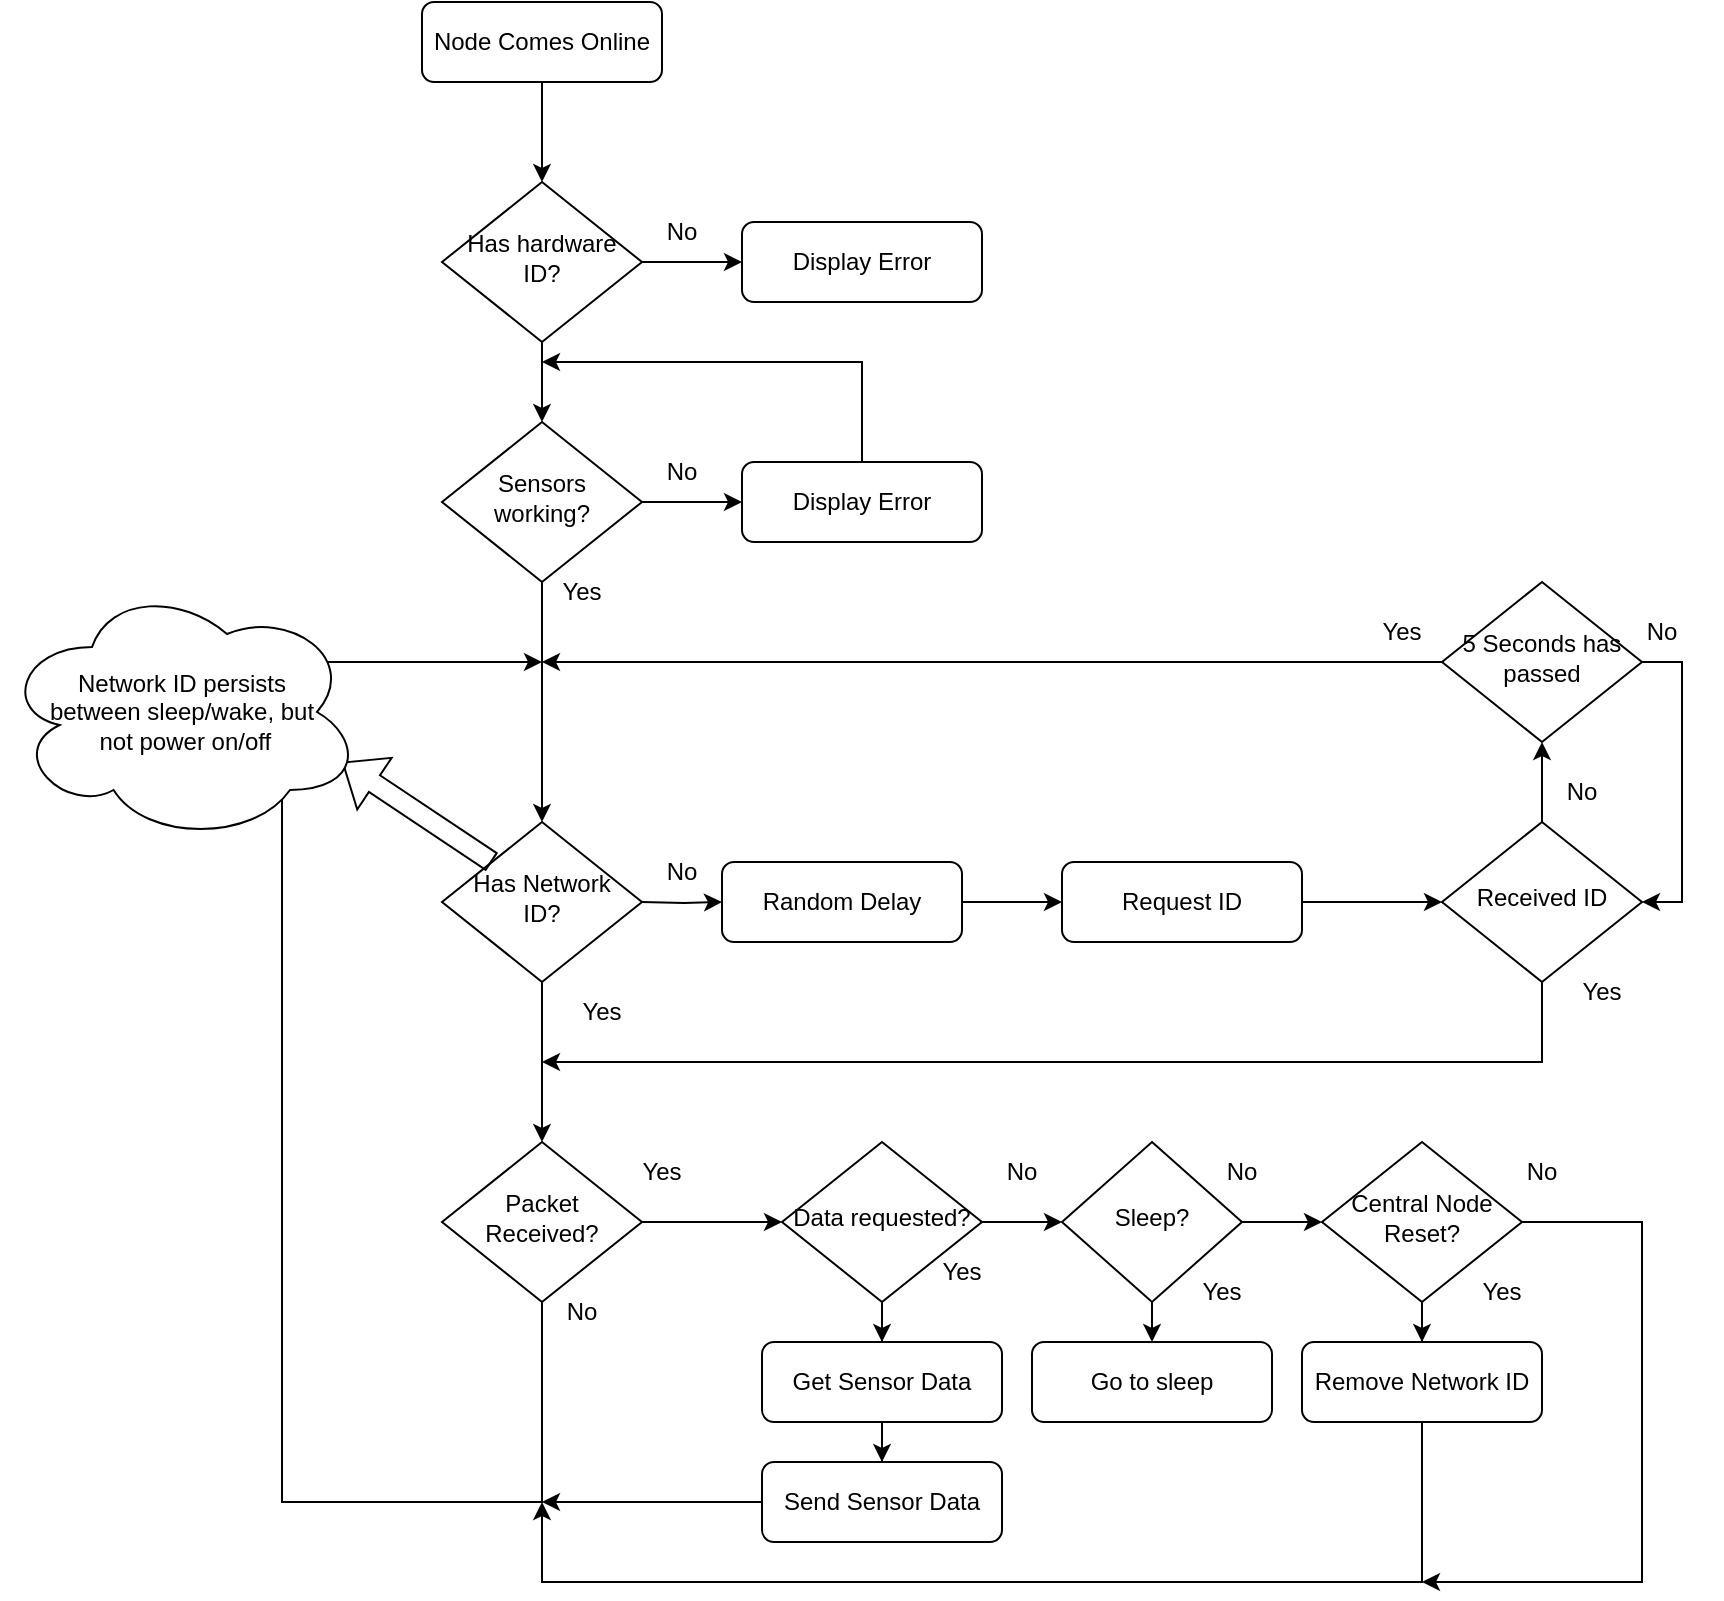 <mxfile version="16.6.4" type="device"><diagram id="C5RBs43oDa-KdzZeNtuy" name="Page-1"><mxGraphModel dx="2249" dy="822" grid="1" gridSize="10" guides="1" tooltips="1" connect="1" arrows="1" fold="1" page="1" pageScale="1" pageWidth="827" pageHeight="1169" math="0" shadow="0"><root><mxCell id="WIyWlLk6GJQsqaUBKTNV-0"/><mxCell id="WIyWlLk6GJQsqaUBKTNV-1" parent="WIyWlLk6GJQsqaUBKTNV-0"/><mxCell id="JWfVojX4HcKFEOkl7y0v-59" value="" style="edgeStyle=orthogonalEdgeStyle;rounded=0;orthogonalLoop=1;jettySize=auto;html=1;" parent="WIyWlLk6GJQsqaUBKTNV-1" source="WIyWlLk6GJQsqaUBKTNV-3" target="WIyWlLk6GJQsqaUBKTNV-6" edge="1"><mxGeometry relative="1" as="geometry"/></mxCell><mxCell id="WIyWlLk6GJQsqaUBKTNV-3" value="Node Comes Online" style="rounded=1;whiteSpace=wrap;html=1;fontSize=12;glass=0;strokeWidth=1;shadow=0;" parent="WIyWlLk6GJQsqaUBKTNV-1" vertex="1"><mxGeometry x="160" y="80" width="120" height="40" as="geometry"/></mxCell><mxCell id="JWfVojX4HcKFEOkl7y0v-56" value="" style="edgeStyle=orthogonalEdgeStyle;rounded=0;orthogonalLoop=1;jettySize=auto;html=1;" parent="WIyWlLk6GJQsqaUBKTNV-1" source="WIyWlLk6GJQsqaUBKTNV-6" target="WIyWlLk6GJQsqaUBKTNV-7" edge="1"><mxGeometry relative="1" as="geometry"/></mxCell><mxCell id="JWfVojX4HcKFEOkl7y0v-58" value="" style="edgeStyle=orthogonalEdgeStyle;rounded=0;orthogonalLoop=1;jettySize=auto;html=1;entryX=0.5;entryY=0;entryDx=0;entryDy=0;" parent="WIyWlLk6GJQsqaUBKTNV-1" source="WIyWlLk6GJQsqaUBKTNV-6" target="WIyWlLk6GJQsqaUBKTNV-10" edge="1"><mxGeometry relative="1" as="geometry"/></mxCell><mxCell id="WIyWlLk6GJQsqaUBKTNV-6" value="Has hardware ID?" style="rhombus;whiteSpace=wrap;html=1;shadow=0;fontFamily=Helvetica;fontSize=12;align=center;strokeWidth=1;spacing=6;spacingTop=-4;" parent="WIyWlLk6GJQsqaUBKTNV-1" vertex="1"><mxGeometry x="170" y="170" width="100" height="80" as="geometry"/></mxCell><mxCell id="WIyWlLk6GJQsqaUBKTNV-7" value="Display Error" style="rounded=1;whiteSpace=wrap;html=1;fontSize=12;glass=0;strokeWidth=1;shadow=0;" parent="WIyWlLk6GJQsqaUBKTNV-1" vertex="1"><mxGeometry x="320" y="190" width="120" height="40" as="geometry"/></mxCell><mxCell id="JWfVojX4HcKFEOkl7y0v-2" value="" style="edgeStyle=orthogonalEdgeStyle;rounded=0;orthogonalLoop=1;jettySize=auto;html=1;" parent="WIyWlLk6GJQsqaUBKTNV-1" source="WIyWlLk6GJQsqaUBKTNV-10" target="JWfVojX4HcKFEOkl7y0v-1" edge="1"><mxGeometry relative="1" as="geometry"/></mxCell><mxCell id="JWfVojX4HcKFEOkl7y0v-54" value="" style="edgeStyle=orthogonalEdgeStyle;rounded=0;orthogonalLoop=1;jettySize=auto;html=1;" parent="WIyWlLk6GJQsqaUBKTNV-1" source="WIyWlLk6GJQsqaUBKTNV-10" target="WIyWlLk6GJQsqaUBKTNV-12" edge="1"><mxGeometry relative="1" as="geometry"/></mxCell><mxCell id="WIyWlLk6GJQsqaUBKTNV-10" value="Sensors working?" style="rhombus;whiteSpace=wrap;html=1;shadow=0;fontFamily=Helvetica;fontSize=12;align=center;strokeWidth=1;spacing=6;spacingTop=-4;" parent="WIyWlLk6GJQsqaUBKTNV-1" vertex="1"><mxGeometry x="170" y="290" width="100" height="80" as="geometry"/></mxCell><mxCell id="JWfVojX4HcKFEOkl7y0v-7" value="" style="edgeStyle=orthogonalEdgeStyle;rounded=0;orthogonalLoop=1;jettySize=auto;html=1;" parent="WIyWlLk6GJQsqaUBKTNV-1" source="WIyWlLk6GJQsqaUBKTNV-11" target="JWfVojX4HcKFEOkl7y0v-6" edge="1"><mxGeometry relative="1" as="geometry"/></mxCell><mxCell id="WIyWlLk6GJQsqaUBKTNV-11" value="Random Delay" style="rounded=1;whiteSpace=wrap;html=1;fontSize=12;glass=0;strokeWidth=1;shadow=0;" parent="WIyWlLk6GJQsqaUBKTNV-1" vertex="1"><mxGeometry x="310" y="510" width="120" height="40" as="geometry"/></mxCell><mxCell id="JWfVojX4HcKFEOkl7y0v-0" value="" style="edgeStyle=orthogonalEdgeStyle;rounded=0;orthogonalLoop=1;jettySize=auto;html=1;exitX=0.5;exitY=0;exitDx=0;exitDy=0;" parent="WIyWlLk6GJQsqaUBKTNV-1" source="WIyWlLk6GJQsqaUBKTNV-12" edge="1"><mxGeometry relative="1" as="geometry"><mxPoint x="220" y="260" as="targetPoint"/><Array as="points"><mxPoint x="380" y="260"/></Array></mxGeometry></mxCell><mxCell id="WIyWlLk6GJQsqaUBKTNV-12" value="Display Error" style="rounded=1;whiteSpace=wrap;html=1;fontSize=12;glass=0;strokeWidth=1;shadow=0;" parent="WIyWlLk6GJQsqaUBKTNV-1" vertex="1"><mxGeometry x="320" y="310" width="120" height="40" as="geometry"/></mxCell><mxCell id="JWfVojX4HcKFEOkl7y0v-4" value="" style="edgeStyle=orthogonalEdgeStyle;rounded=0;orthogonalLoop=1;jettySize=auto;html=1;" parent="WIyWlLk6GJQsqaUBKTNV-1" target="WIyWlLk6GJQsqaUBKTNV-11" edge="1"><mxGeometry relative="1" as="geometry"><mxPoint x="270" y="530.0" as="sourcePoint"/></mxGeometry></mxCell><mxCell id="JWfVojX4HcKFEOkl7y0v-22" value="" style="edgeStyle=orthogonalEdgeStyle;rounded=0;orthogonalLoop=1;jettySize=auto;html=1;" parent="WIyWlLk6GJQsqaUBKTNV-1" source="JWfVojX4HcKFEOkl7y0v-1" target="JWfVojX4HcKFEOkl7y0v-21" edge="1"><mxGeometry relative="1" as="geometry"/></mxCell><mxCell id="JWfVojX4HcKFEOkl7y0v-1" value="Has Network ID?" style="rhombus;whiteSpace=wrap;html=1;shadow=0;fontFamily=Helvetica;fontSize=12;align=center;strokeWidth=1;spacing=6;spacingTop=-4;" parent="WIyWlLk6GJQsqaUBKTNV-1" vertex="1"><mxGeometry x="170" y="490" width="100" height="80" as="geometry"/></mxCell><mxCell id="JWfVojX4HcKFEOkl7y0v-3" value="Yes" style="text;html=1;strokeColor=none;fillColor=none;align=center;verticalAlign=middle;whiteSpace=wrap;rounded=0;" parent="WIyWlLk6GJQsqaUBKTNV-1" vertex="1"><mxGeometry x="210" y="360" width="60" height="30" as="geometry"/></mxCell><mxCell id="JWfVojX4HcKFEOkl7y0v-5" value="No" style="text;html=1;strokeColor=none;fillColor=none;align=center;verticalAlign=middle;whiteSpace=wrap;rounded=0;" parent="WIyWlLk6GJQsqaUBKTNV-1" vertex="1"><mxGeometry x="260" y="500" width="60" height="30" as="geometry"/></mxCell><mxCell id="JWfVojX4HcKFEOkl7y0v-10" value="" style="edgeStyle=orthogonalEdgeStyle;rounded=0;orthogonalLoop=1;jettySize=auto;html=1;entryX=0;entryY=0.5;entryDx=0;entryDy=0;" parent="WIyWlLk6GJQsqaUBKTNV-1" source="JWfVojX4HcKFEOkl7y0v-6" target="JWfVojX4HcKFEOkl7y0v-11" edge="1"><mxGeometry relative="1" as="geometry"><mxPoint x="670" y="500.0" as="targetPoint"/></mxGeometry></mxCell><mxCell id="JWfVojX4HcKFEOkl7y0v-6" value="Request ID" style="rounded=1;whiteSpace=wrap;html=1;fontSize=12;glass=0;strokeWidth=1;shadow=0;" parent="WIyWlLk6GJQsqaUBKTNV-1" vertex="1"><mxGeometry x="480" y="510" width="120" height="40" as="geometry"/></mxCell><mxCell id="JWfVojX4HcKFEOkl7y0v-14" value="" style="edgeStyle=orthogonalEdgeStyle;rounded=0;orthogonalLoop=1;jettySize=auto;html=1;" parent="WIyWlLk6GJQsqaUBKTNV-1" source="JWfVojX4HcKFEOkl7y0v-11" target="JWfVojX4HcKFEOkl7y0v-12" edge="1"><mxGeometry relative="1" as="geometry"/></mxCell><mxCell id="JWfVojX4HcKFEOkl7y0v-51" value="" style="edgeStyle=orthogonalEdgeStyle;rounded=0;orthogonalLoop=1;jettySize=auto;html=1;exitX=0.5;exitY=1;exitDx=0;exitDy=0;" parent="WIyWlLk6GJQsqaUBKTNV-1" source="JWfVojX4HcKFEOkl7y0v-11" edge="1"><mxGeometry relative="1" as="geometry"><mxPoint x="220" y="610" as="targetPoint"/><Array as="points"><mxPoint x="720" y="610"/><mxPoint x="220" y="610"/></Array></mxGeometry></mxCell><mxCell id="JWfVojX4HcKFEOkl7y0v-11" value="Received ID" style="rhombus;whiteSpace=wrap;html=1;shadow=0;fontFamily=Helvetica;fontSize=12;align=center;strokeWidth=1;spacing=6;spacingTop=-4;" parent="WIyWlLk6GJQsqaUBKTNV-1" vertex="1"><mxGeometry x="670" y="490" width="100" height="80" as="geometry"/></mxCell><mxCell id="JWfVojX4HcKFEOkl7y0v-16" value="" style="edgeStyle=orthogonalEdgeStyle;rounded=0;orthogonalLoop=1;jettySize=auto;html=1;exitX=0;exitY=0.5;exitDx=0;exitDy=0;" parent="WIyWlLk6GJQsqaUBKTNV-1" source="JWfVojX4HcKFEOkl7y0v-12" edge="1"><mxGeometry relative="1" as="geometry"><mxPoint x="220" y="410" as="targetPoint"/><Array as="points"><mxPoint x="660" y="410"/><mxPoint x="660" y="410"/></Array></mxGeometry></mxCell><mxCell id="JWfVojX4HcKFEOkl7y0v-18" value="" style="edgeStyle=orthogonalEdgeStyle;rounded=0;orthogonalLoop=1;jettySize=auto;html=1;entryX=1;entryY=0.5;entryDx=0;entryDy=0;exitX=1;exitY=0.5;exitDx=0;exitDy=0;" parent="WIyWlLk6GJQsqaUBKTNV-1" source="JWfVojX4HcKFEOkl7y0v-12" target="JWfVojX4HcKFEOkl7y0v-11" edge="1"><mxGeometry relative="1" as="geometry"><mxPoint x="850" y="410" as="targetPoint"/></mxGeometry></mxCell><mxCell id="JWfVojX4HcKFEOkl7y0v-12" value="5 Seconds has passed" style="rhombus;whiteSpace=wrap;html=1;shadow=0;fontFamily=Helvetica;fontSize=12;align=center;strokeWidth=1;spacing=6;spacingTop=-4;" parent="WIyWlLk6GJQsqaUBKTNV-1" vertex="1"><mxGeometry x="670" y="370" width="100" height="80" as="geometry"/></mxCell><mxCell id="JWfVojX4HcKFEOkl7y0v-19" value="No" style="text;html=1;strokeColor=none;fillColor=none;align=center;verticalAlign=middle;whiteSpace=wrap;rounded=0;" parent="WIyWlLk6GJQsqaUBKTNV-1" vertex="1"><mxGeometry x="750" y="380" width="60" height="30" as="geometry"/></mxCell><mxCell id="JWfVojX4HcKFEOkl7y0v-20" value="Yes" style="text;html=1;strokeColor=none;fillColor=none;align=center;verticalAlign=middle;whiteSpace=wrap;rounded=0;" parent="WIyWlLk6GJQsqaUBKTNV-1" vertex="1"><mxGeometry x="620" y="380" width="60" height="30" as="geometry"/></mxCell><mxCell id="JWfVojX4HcKFEOkl7y0v-25" value="" style="edgeStyle=orthogonalEdgeStyle;rounded=0;orthogonalLoop=1;jettySize=auto;html=1;" parent="WIyWlLk6GJQsqaUBKTNV-1" source="JWfVojX4HcKFEOkl7y0v-21" edge="1"><mxGeometry relative="1" as="geometry"><mxPoint x="220" y="410" as="targetPoint"/><Array as="points"><mxPoint x="220" y="830"/><mxPoint x="90" y="830"/><mxPoint x="90" y="410"/></Array></mxGeometry></mxCell><mxCell id="JWfVojX4HcKFEOkl7y0v-31" value="" style="edgeStyle=orthogonalEdgeStyle;rounded=0;orthogonalLoop=1;jettySize=auto;html=1;" parent="WIyWlLk6GJQsqaUBKTNV-1" source="JWfVojX4HcKFEOkl7y0v-21" edge="1"><mxGeometry relative="1" as="geometry"><mxPoint x="340" y="690" as="targetPoint"/></mxGeometry></mxCell><mxCell id="JWfVojX4HcKFEOkl7y0v-21" value="Packet Received?" style="rhombus;whiteSpace=wrap;html=1;shadow=0;fontFamily=Helvetica;fontSize=12;align=center;strokeWidth=1;spacing=6;spacingTop=-4;" parent="WIyWlLk6GJQsqaUBKTNV-1" vertex="1"><mxGeometry x="170" y="650" width="100" height="80" as="geometry"/></mxCell><mxCell id="JWfVojX4HcKFEOkl7y0v-23" value="Yes" style="text;html=1;strokeColor=none;fillColor=none;align=center;verticalAlign=middle;whiteSpace=wrap;rounded=0;" parent="WIyWlLk6GJQsqaUBKTNV-1" vertex="1"><mxGeometry x="220" y="570" width="60" height="30" as="geometry"/></mxCell><mxCell id="JWfVojX4HcKFEOkl7y0v-26" value="No" style="text;html=1;strokeColor=none;fillColor=none;align=center;verticalAlign=middle;whiteSpace=wrap;rounded=0;" parent="WIyWlLk6GJQsqaUBKTNV-1" vertex="1"><mxGeometry x="210" y="720" width="60" height="30" as="geometry"/></mxCell><mxCell id="_uUCmQ6TnjVx0-M-eWck-2" value="" style="edgeStyle=orthogonalEdgeStyle;rounded=0;orthogonalLoop=1;jettySize=auto;html=1;" edge="1" parent="WIyWlLk6GJQsqaUBKTNV-1" source="JWfVojX4HcKFEOkl7y0v-32" target="_uUCmQ6TnjVx0-M-eWck-1"><mxGeometry relative="1" as="geometry"/></mxCell><mxCell id="_uUCmQ6TnjVx0-M-eWck-5" value="" style="edgeStyle=orthogonalEdgeStyle;rounded=0;orthogonalLoop=1;jettySize=auto;html=1;" edge="1" parent="WIyWlLk6GJQsqaUBKTNV-1" source="JWfVojX4HcKFEOkl7y0v-32" target="_uUCmQ6TnjVx0-M-eWck-4"><mxGeometry relative="1" as="geometry"/></mxCell><mxCell id="JWfVojX4HcKFEOkl7y0v-32" value="Data requested?" style="rhombus;whiteSpace=wrap;html=1;shadow=0;fontFamily=Helvetica;fontSize=12;align=center;strokeWidth=1;spacing=6;spacingTop=-4;" parent="WIyWlLk6GJQsqaUBKTNV-1" vertex="1"><mxGeometry x="340" y="650" width="100" height="80" as="geometry"/></mxCell><mxCell id="JWfVojX4HcKFEOkl7y0v-46" value="" style="edgeStyle=orthogonalEdgeStyle;rounded=0;orthogonalLoop=1;jettySize=auto;html=1;" parent="WIyWlLk6GJQsqaUBKTNV-1" source="JWfVojX4HcKFEOkl7y0v-33" edge="1"><mxGeometry relative="1" as="geometry"><mxPoint x="660" y="870" as="targetPoint"/><Array as="points"><mxPoint x="770" y="690"/><mxPoint x="770" y="870"/></Array></mxGeometry></mxCell><mxCell id="_uUCmQ6TnjVx0-M-eWck-16" value="" style="edgeStyle=orthogonalEdgeStyle;rounded=0;orthogonalLoop=1;jettySize=auto;html=1;" edge="1" parent="WIyWlLk6GJQsqaUBKTNV-1" source="JWfVojX4HcKFEOkl7y0v-33" target="_uUCmQ6TnjVx0-M-eWck-15"><mxGeometry relative="1" as="geometry"/></mxCell><mxCell id="JWfVojX4HcKFEOkl7y0v-33" value="Central Node Reset?" style="rhombus;whiteSpace=wrap;html=1;shadow=0;fontFamily=Helvetica;fontSize=12;align=center;strokeWidth=1;spacing=6;spacingTop=-4;" parent="WIyWlLk6GJQsqaUBKTNV-1" vertex="1"><mxGeometry x="610" y="650" width="100" height="80" as="geometry"/></mxCell><mxCell id="JWfVojX4HcKFEOkl7y0v-38" value="" style="edgeStyle=orthogonalEdgeStyle;rounded=0;orthogonalLoop=1;jettySize=auto;html=1;" parent="WIyWlLk6GJQsqaUBKTNV-1" source="JWfVojX4HcKFEOkl7y0v-37" edge="1"><mxGeometry relative="1" as="geometry"><mxPoint x="220" y="830" as="targetPoint"/></mxGeometry></mxCell><mxCell id="JWfVojX4HcKFEOkl7y0v-37" value="Send Sensor Data" style="rounded=1;whiteSpace=wrap;html=1;fontSize=12;glass=0;strokeWidth=1;shadow=0;" parent="WIyWlLk6GJQsqaUBKTNV-1" vertex="1"><mxGeometry x="330" y="810" width="120" height="40" as="geometry"/></mxCell><mxCell id="JWfVojX4HcKFEOkl7y0v-39" value="Yes" style="text;html=1;strokeColor=none;fillColor=none;align=center;verticalAlign=middle;whiteSpace=wrap;rounded=0;" parent="WIyWlLk6GJQsqaUBKTNV-1" vertex="1"><mxGeometry x="250" y="650" width="60" height="30" as="geometry"/></mxCell><mxCell id="JWfVojX4HcKFEOkl7y0v-40" value="Yes" style="text;html=1;strokeColor=none;fillColor=none;align=center;verticalAlign=middle;whiteSpace=wrap;rounded=0;" parent="WIyWlLk6GJQsqaUBKTNV-1" vertex="1"><mxGeometry x="400" y="700" width="60" height="30" as="geometry"/></mxCell><mxCell id="JWfVojX4HcKFEOkl7y0v-41" value="No" style="text;html=1;strokeColor=none;fillColor=none;align=center;verticalAlign=middle;whiteSpace=wrap;rounded=0;" parent="WIyWlLk6GJQsqaUBKTNV-1" vertex="1"><mxGeometry x="430" y="650" width="60" height="30" as="geometry"/></mxCell><mxCell id="JWfVojX4HcKFEOkl7y0v-44" value="Yes" style="text;html=1;strokeColor=none;fillColor=none;align=center;verticalAlign=middle;whiteSpace=wrap;rounded=0;" parent="WIyWlLk6GJQsqaUBKTNV-1" vertex="1"><mxGeometry x="670" y="710" width="60" height="30" as="geometry"/></mxCell><mxCell id="JWfVojX4HcKFEOkl7y0v-50" value="" style="edgeStyle=orthogonalEdgeStyle;rounded=0;orthogonalLoop=1;jettySize=auto;html=1;exitX=0.5;exitY=1;exitDx=0;exitDy=0;" parent="WIyWlLk6GJQsqaUBKTNV-1" source="_uUCmQ6TnjVx0-M-eWck-15" edge="1"><mxGeometry relative="1" as="geometry"><mxPoint x="220" y="830" as="targetPoint"/><Array as="points"><mxPoint x="660" y="870"/><mxPoint x="220" y="870"/></Array><mxPoint x="840" y="710" as="sourcePoint"/></mxGeometry></mxCell><mxCell id="JWfVojX4HcKFEOkl7y0v-48" value="No" style="text;html=1;strokeColor=none;fillColor=none;align=center;verticalAlign=middle;whiteSpace=wrap;rounded=0;" parent="WIyWlLk6GJQsqaUBKTNV-1" vertex="1"><mxGeometry x="690" y="650" width="60" height="30" as="geometry"/></mxCell><mxCell id="JWfVojX4HcKFEOkl7y0v-52" value="Yes" style="text;html=1;strokeColor=none;fillColor=none;align=center;verticalAlign=middle;whiteSpace=wrap;rounded=0;" parent="WIyWlLk6GJQsqaUBKTNV-1" vertex="1"><mxGeometry x="720" y="560" width="60" height="30" as="geometry"/></mxCell><mxCell id="JWfVojX4HcKFEOkl7y0v-53" value="No" style="text;html=1;strokeColor=none;fillColor=none;align=center;verticalAlign=middle;whiteSpace=wrap;rounded=0;" parent="WIyWlLk6GJQsqaUBKTNV-1" vertex="1"><mxGeometry x="710" y="460" width="60" height="30" as="geometry"/></mxCell><mxCell id="JWfVojX4HcKFEOkl7y0v-55" value="No" style="text;html=1;strokeColor=none;fillColor=none;align=center;verticalAlign=middle;whiteSpace=wrap;rounded=0;" parent="WIyWlLk6GJQsqaUBKTNV-1" vertex="1"><mxGeometry x="260" y="300" width="60" height="30" as="geometry"/></mxCell><mxCell id="JWfVojX4HcKFEOkl7y0v-57" value="No" style="text;html=1;strokeColor=none;fillColor=none;align=center;verticalAlign=middle;whiteSpace=wrap;rounded=0;" parent="WIyWlLk6GJQsqaUBKTNV-1" vertex="1"><mxGeometry x="260" y="180" width="60" height="30" as="geometry"/></mxCell><mxCell id="_uUCmQ6TnjVx0-M-eWck-3" value="" style="edgeStyle=orthogonalEdgeStyle;rounded=0;orthogonalLoop=1;jettySize=auto;html=1;" edge="1" parent="WIyWlLk6GJQsqaUBKTNV-1" source="_uUCmQ6TnjVx0-M-eWck-1" target="JWfVojX4HcKFEOkl7y0v-37"><mxGeometry relative="1" as="geometry"/></mxCell><mxCell id="_uUCmQ6TnjVx0-M-eWck-1" value="Get Sensor Data" style="rounded=1;whiteSpace=wrap;html=1;fontSize=12;glass=0;strokeWidth=1;shadow=0;" vertex="1" parent="WIyWlLk6GJQsqaUBKTNV-1"><mxGeometry x="330" y="750" width="120" height="40" as="geometry"/></mxCell><mxCell id="_uUCmQ6TnjVx0-M-eWck-6" value="" style="edgeStyle=orthogonalEdgeStyle;rounded=0;orthogonalLoop=1;jettySize=auto;html=1;entryX=0;entryY=0.5;entryDx=0;entryDy=0;" edge="1" parent="WIyWlLk6GJQsqaUBKTNV-1" source="_uUCmQ6TnjVx0-M-eWck-4" target="JWfVojX4HcKFEOkl7y0v-33"><mxGeometry relative="1" as="geometry"/></mxCell><mxCell id="_uUCmQ6TnjVx0-M-eWck-4" value="Sleep?" style="rhombus;whiteSpace=wrap;html=1;shadow=0;fontFamily=Helvetica;fontSize=12;align=center;strokeWidth=1;spacing=6;spacingTop=-4;" vertex="1" parent="WIyWlLk6GJQsqaUBKTNV-1"><mxGeometry x="480" y="650" width="90" height="80" as="geometry"/></mxCell><mxCell id="_uUCmQ6TnjVx0-M-eWck-7" value="" style="endArrow=classic;html=1;rounded=0;exitX=0.5;exitY=1;exitDx=0;exitDy=0;" edge="1" parent="WIyWlLk6GJQsqaUBKTNV-1" source="_uUCmQ6TnjVx0-M-eWck-4" target="_uUCmQ6TnjVx0-M-eWck-10"><mxGeometry width="50" height="50" relative="1" as="geometry"><mxPoint x="390" y="590" as="sourcePoint"/><mxPoint x="525" y="790" as="targetPoint"/></mxGeometry></mxCell><mxCell id="_uUCmQ6TnjVx0-M-eWck-8" value="No" style="text;html=1;strokeColor=none;fillColor=none;align=center;verticalAlign=middle;whiteSpace=wrap;rounded=0;" vertex="1" parent="WIyWlLk6GJQsqaUBKTNV-1"><mxGeometry x="540" y="650" width="60" height="30" as="geometry"/></mxCell><mxCell id="_uUCmQ6TnjVx0-M-eWck-9" value="Yes" style="text;html=1;strokeColor=none;fillColor=none;align=center;verticalAlign=middle;whiteSpace=wrap;rounded=0;" vertex="1" parent="WIyWlLk6GJQsqaUBKTNV-1"><mxGeometry x="530" y="710" width="60" height="30" as="geometry"/></mxCell><mxCell id="_uUCmQ6TnjVx0-M-eWck-10" value="Go to sleep" style="rounded=1;whiteSpace=wrap;html=1;" vertex="1" parent="WIyWlLk6GJQsqaUBKTNV-1"><mxGeometry x="465" y="750" width="120" height="40" as="geometry"/></mxCell><mxCell id="_uUCmQ6TnjVx0-M-eWck-13" value="" style="shape=flexArrow;endArrow=classic;html=1;rounded=0;entryX=1;entryY=0.5;entryDx=0;entryDy=0;exitX=0;exitY=0;exitDx=0;exitDy=0;" edge="1" parent="WIyWlLk6GJQsqaUBKTNV-1" source="JWfVojX4HcKFEOkl7y0v-1"><mxGeometry width="50" height="50" relative="1" as="geometry"><mxPoint x="390" y="460" as="sourcePoint"/><mxPoint x="120" y="460" as="targetPoint"/></mxGeometry></mxCell><mxCell id="_uUCmQ6TnjVx0-M-eWck-14" value="&lt;span&gt;Network ID persists&lt;br&gt;between sleep/wake, but&lt;br&gt;&amp;nbsp;not power on/off&lt;/span&gt;" style="ellipse;shape=cloud;whiteSpace=wrap;html=1;" vertex="1" parent="WIyWlLk6GJQsqaUBKTNV-1"><mxGeometry x="-50" y="370" width="180" height="130" as="geometry"/></mxCell><mxCell id="_uUCmQ6TnjVx0-M-eWck-15" value="Remove Network ID" style="rounded=1;whiteSpace=wrap;html=1;fontSize=12;glass=0;strokeWidth=1;shadow=0;" vertex="1" parent="WIyWlLk6GJQsqaUBKTNV-1"><mxGeometry x="600" y="750" width="120" height="40" as="geometry"/></mxCell></root></mxGraphModel></diagram></mxfile>